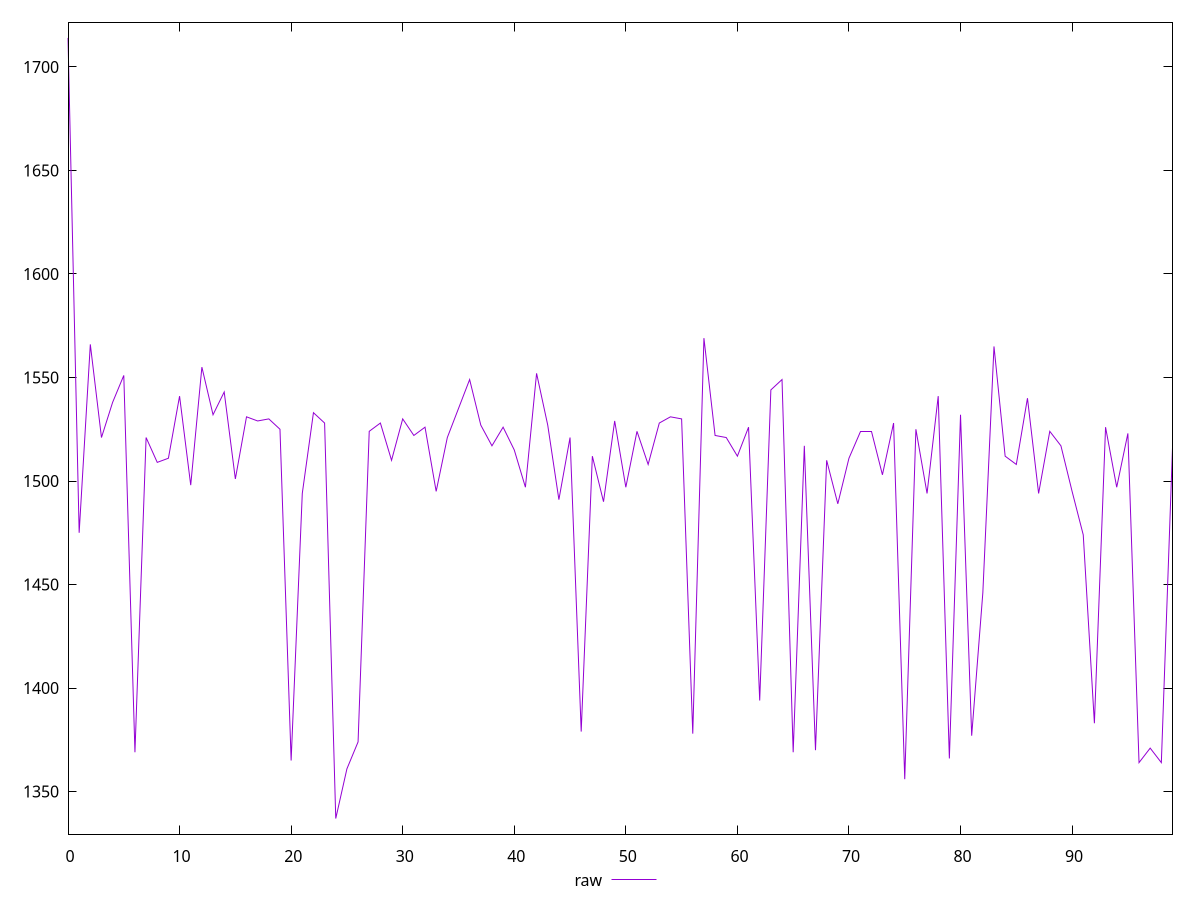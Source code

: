 reset

$raw <<EOF
0 1714
1 1475
2 1566
3 1521
4 1538
5 1551
6 1369
7 1521
8 1509
9 1511
10 1541
11 1498
12 1555
13 1532
14 1543
15 1501
16 1531
17 1529
18 1530
19 1525
20 1365
21 1494
22 1533
23 1528
24 1337
25 1361
26 1374
27 1524
28 1528
29 1510
30 1530
31 1522
32 1526
33 1495
34 1521
35 1535
36 1549
37 1527
38 1517
39 1526
40 1515
41 1497
42 1552
43 1527
44 1491
45 1521
46 1379
47 1512
48 1490
49 1529
50 1497
51 1524
52 1508
53 1528
54 1531
55 1530
56 1378
57 1569
58 1522
59 1521
60 1512
61 1526
62 1394
63 1544
64 1549
65 1369
66 1517
67 1370
68 1510
69 1489
70 1511
71 1524
72 1524
73 1503
74 1528
75 1356
76 1525
77 1494
78 1541
79 1366
80 1532
81 1377
82 1446
83 1565
84 1512
85 1508
86 1540
87 1494
88 1524
89 1517
90 1495
91 1474
92 1383
93 1526
94 1497
95 1523
96 1364
97 1371
98 1364
99 1516
EOF

set key outside below
set xrange [0:99]
set yrange [1329.46:1721.54]
set trange [1329.46:1721.54]
set terminal svg size 640, 500 enhanced background rgb 'white'
set output "report_00019_2021-02-10T18-14-37.922Z//render-blocking-resources/samples/pages/raw/values.svg"

plot $raw title "raw" with line

reset
